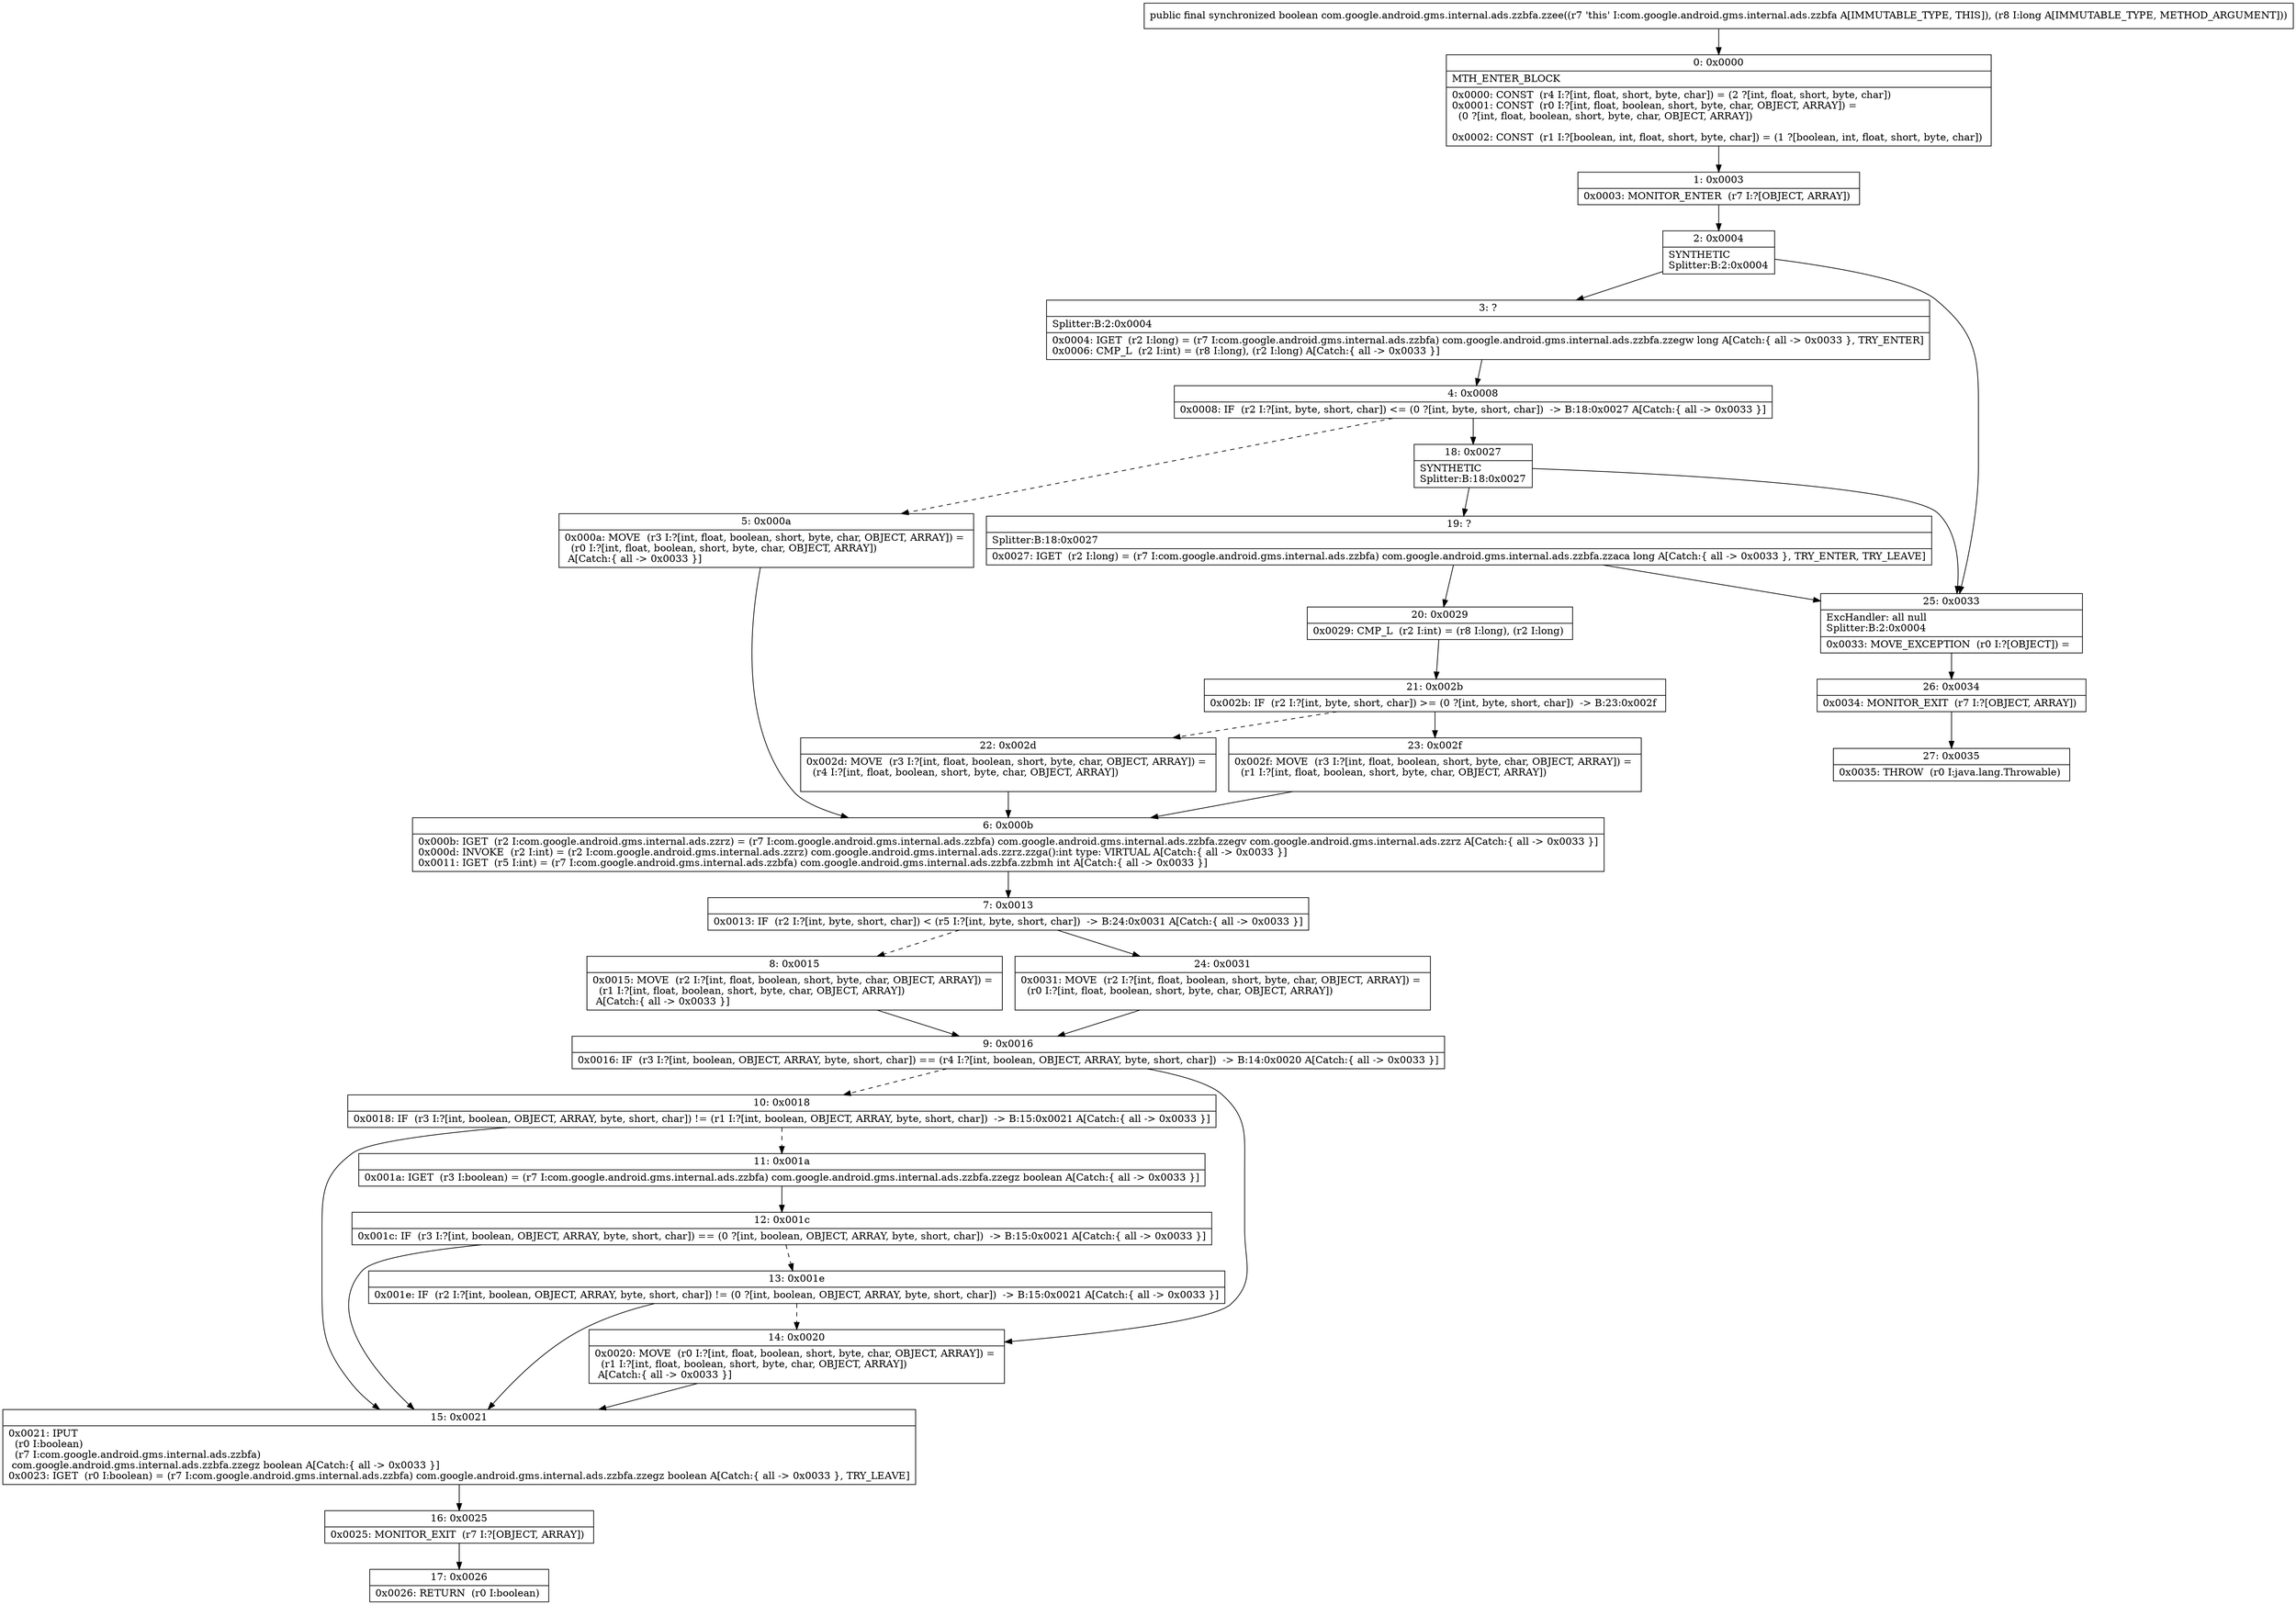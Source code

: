 digraph "CFG forcom.google.android.gms.internal.ads.zzbfa.zzee(J)Z" {
Node_0 [shape=record,label="{0\:\ 0x0000|MTH_ENTER_BLOCK\l|0x0000: CONST  (r4 I:?[int, float, short, byte, char]) = (2 ?[int, float, short, byte, char]) \l0x0001: CONST  (r0 I:?[int, float, boolean, short, byte, char, OBJECT, ARRAY]) = \l  (0 ?[int, float, boolean, short, byte, char, OBJECT, ARRAY])\l \l0x0002: CONST  (r1 I:?[boolean, int, float, short, byte, char]) = (1 ?[boolean, int, float, short, byte, char]) \l}"];
Node_1 [shape=record,label="{1\:\ 0x0003|0x0003: MONITOR_ENTER  (r7 I:?[OBJECT, ARRAY]) \l}"];
Node_2 [shape=record,label="{2\:\ 0x0004|SYNTHETIC\lSplitter:B:2:0x0004\l}"];
Node_3 [shape=record,label="{3\:\ ?|Splitter:B:2:0x0004\l|0x0004: IGET  (r2 I:long) = (r7 I:com.google.android.gms.internal.ads.zzbfa) com.google.android.gms.internal.ads.zzbfa.zzegw long A[Catch:\{ all \-\> 0x0033 \}, TRY_ENTER]\l0x0006: CMP_L  (r2 I:int) = (r8 I:long), (r2 I:long) A[Catch:\{ all \-\> 0x0033 \}]\l}"];
Node_4 [shape=record,label="{4\:\ 0x0008|0x0008: IF  (r2 I:?[int, byte, short, char]) \<= (0 ?[int, byte, short, char])  \-\> B:18:0x0027 A[Catch:\{ all \-\> 0x0033 \}]\l}"];
Node_5 [shape=record,label="{5\:\ 0x000a|0x000a: MOVE  (r3 I:?[int, float, boolean, short, byte, char, OBJECT, ARRAY]) = \l  (r0 I:?[int, float, boolean, short, byte, char, OBJECT, ARRAY])\l A[Catch:\{ all \-\> 0x0033 \}]\l}"];
Node_6 [shape=record,label="{6\:\ 0x000b|0x000b: IGET  (r2 I:com.google.android.gms.internal.ads.zzrz) = (r7 I:com.google.android.gms.internal.ads.zzbfa) com.google.android.gms.internal.ads.zzbfa.zzegv com.google.android.gms.internal.ads.zzrz A[Catch:\{ all \-\> 0x0033 \}]\l0x000d: INVOKE  (r2 I:int) = (r2 I:com.google.android.gms.internal.ads.zzrz) com.google.android.gms.internal.ads.zzrz.zzga():int type: VIRTUAL A[Catch:\{ all \-\> 0x0033 \}]\l0x0011: IGET  (r5 I:int) = (r7 I:com.google.android.gms.internal.ads.zzbfa) com.google.android.gms.internal.ads.zzbfa.zzbmh int A[Catch:\{ all \-\> 0x0033 \}]\l}"];
Node_7 [shape=record,label="{7\:\ 0x0013|0x0013: IF  (r2 I:?[int, byte, short, char]) \< (r5 I:?[int, byte, short, char])  \-\> B:24:0x0031 A[Catch:\{ all \-\> 0x0033 \}]\l}"];
Node_8 [shape=record,label="{8\:\ 0x0015|0x0015: MOVE  (r2 I:?[int, float, boolean, short, byte, char, OBJECT, ARRAY]) = \l  (r1 I:?[int, float, boolean, short, byte, char, OBJECT, ARRAY])\l A[Catch:\{ all \-\> 0x0033 \}]\l}"];
Node_9 [shape=record,label="{9\:\ 0x0016|0x0016: IF  (r3 I:?[int, boolean, OBJECT, ARRAY, byte, short, char]) == (r4 I:?[int, boolean, OBJECT, ARRAY, byte, short, char])  \-\> B:14:0x0020 A[Catch:\{ all \-\> 0x0033 \}]\l}"];
Node_10 [shape=record,label="{10\:\ 0x0018|0x0018: IF  (r3 I:?[int, boolean, OBJECT, ARRAY, byte, short, char]) != (r1 I:?[int, boolean, OBJECT, ARRAY, byte, short, char])  \-\> B:15:0x0021 A[Catch:\{ all \-\> 0x0033 \}]\l}"];
Node_11 [shape=record,label="{11\:\ 0x001a|0x001a: IGET  (r3 I:boolean) = (r7 I:com.google.android.gms.internal.ads.zzbfa) com.google.android.gms.internal.ads.zzbfa.zzegz boolean A[Catch:\{ all \-\> 0x0033 \}]\l}"];
Node_12 [shape=record,label="{12\:\ 0x001c|0x001c: IF  (r3 I:?[int, boolean, OBJECT, ARRAY, byte, short, char]) == (0 ?[int, boolean, OBJECT, ARRAY, byte, short, char])  \-\> B:15:0x0021 A[Catch:\{ all \-\> 0x0033 \}]\l}"];
Node_13 [shape=record,label="{13\:\ 0x001e|0x001e: IF  (r2 I:?[int, boolean, OBJECT, ARRAY, byte, short, char]) != (0 ?[int, boolean, OBJECT, ARRAY, byte, short, char])  \-\> B:15:0x0021 A[Catch:\{ all \-\> 0x0033 \}]\l}"];
Node_14 [shape=record,label="{14\:\ 0x0020|0x0020: MOVE  (r0 I:?[int, float, boolean, short, byte, char, OBJECT, ARRAY]) = \l  (r1 I:?[int, float, boolean, short, byte, char, OBJECT, ARRAY])\l A[Catch:\{ all \-\> 0x0033 \}]\l}"];
Node_15 [shape=record,label="{15\:\ 0x0021|0x0021: IPUT  \l  (r0 I:boolean)\l  (r7 I:com.google.android.gms.internal.ads.zzbfa)\l com.google.android.gms.internal.ads.zzbfa.zzegz boolean A[Catch:\{ all \-\> 0x0033 \}]\l0x0023: IGET  (r0 I:boolean) = (r7 I:com.google.android.gms.internal.ads.zzbfa) com.google.android.gms.internal.ads.zzbfa.zzegz boolean A[Catch:\{ all \-\> 0x0033 \}, TRY_LEAVE]\l}"];
Node_16 [shape=record,label="{16\:\ 0x0025|0x0025: MONITOR_EXIT  (r7 I:?[OBJECT, ARRAY]) \l}"];
Node_17 [shape=record,label="{17\:\ 0x0026|0x0026: RETURN  (r0 I:boolean) \l}"];
Node_18 [shape=record,label="{18\:\ 0x0027|SYNTHETIC\lSplitter:B:18:0x0027\l}"];
Node_19 [shape=record,label="{19\:\ ?|Splitter:B:18:0x0027\l|0x0027: IGET  (r2 I:long) = (r7 I:com.google.android.gms.internal.ads.zzbfa) com.google.android.gms.internal.ads.zzbfa.zzaca long A[Catch:\{ all \-\> 0x0033 \}, TRY_ENTER, TRY_LEAVE]\l}"];
Node_20 [shape=record,label="{20\:\ 0x0029|0x0029: CMP_L  (r2 I:int) = (r8 I:long), (r2 I:long) \l}"];
Node_21 [shape=record,label="{21\:\ 0x002b|0x002b: IF  (r2 I:?[int, byte, short, char]) \>= (0 ?[int, byte, short, char])  \-\> B:23:0x002f \l}"];
Node_22 [shape=record,label="{22\:\ 0x002d|0x002d: MOVE  (r3 I:?[int, float, boolean, short, byte, char, OBJECT, ARRAY]) = \l  (r4 I:?[int, float, boolean, short, byte, char, OBJECT, ARRAY])\l \l}"];
Node_23 [shape=record,label="{23\:\ 0x002f|0x002f: MOVE  (r3 I:?[int, float, boolean, short, byte, char, OBJECT, ARRAY]) = \l  (r1 I:?[int, float, boolean, short, byte, char, OBJECT, ARRAY])\l \l}"];
Node_24 [shape=record,label="{24\:\ 0x0031|0x0031: MOVE  (r2 I:?[int, float, boolean, short, byte, char, OBJECT, ARRAY]) = \l  (r0 I:?[int, float, boolean, short, byte, char, OBJECT, ARRAY])\l \l}"];
Node_25 [shape=record,label="{25\:\ 0x0033|ExcHandler: all null\lSplitter:B:2:0x0004\l|0x0033: MOVE_EXCEPTION  (r0 I:?[OBJECT]) =  \l}"];
Node_26 [shape=record,label="{26\:\ 0x0034|0x0034: MONITOR_EXIT  (r7 I:?[OBJECT, ARRAY]) \l}"];
Node_27 [shape=record,label="{27\:\ 0x0035|0x0035: THROW  (r0 I:java.lang.Throwable) \l}"];
MethodNode[shape=record,label="{public final synchronized boolean com.google.android.gms.internal.ads.zzbfa.zzee((r7 'this' I:com.google.android.gms.internal.ads.zzbfa A[IMMUTABLE_TYPE, THIS]), (r8 I:long A[IMMUTABLE_TYPE, METHOD_ARGUMENT])) }"];
MethodNode -> Node_0;
Node_0 -> Node_1;
Node_1 -> Node_2;
Node_2 -> Node_3;
Node_2 -> Node_25;
Node_3 -> Node_4;
Node_4 -> Node_5[style=dashed];
Node_4 -> Node_18;
Node_5 -> Node_6;
Node_6 -> Node_7;
Node_7 -> Node_8[style=dashed];
Node_7 -> Node_24;
Node_8 -> Node_9;
Node_9 -> Node_10[style=dashed];
Node_9 -> Node_14;
Node_10 -> Node_11[style=dashed];
Node_10 -> Node_15;
Node_11 -> Node_12;
Node_12 -> Node_13[style=dashed];
Node_12 -> Node_15;
Node_13 -> Node_14[style=dashed];
Node_13 -> Node_15;
Node_14 -> Node_15;
Node_15 -> Node_16;
Node_16 -> Node_17;
Node_18 -> Node_19;
Node_18 -> Node_25;
Node_19 -> Node_20;
Node_19 -> Node_25;
Node_20 -> Node_21;
Node_21 -> Node_22[style=dashed];
Node_21 -> Node_23;
Node_22 -> Node_6;
Node_23 -> Node_6;
Node_24 -> Node_9;
Node_25 -> Node_26;
Node_26 -> Node_27;
}

